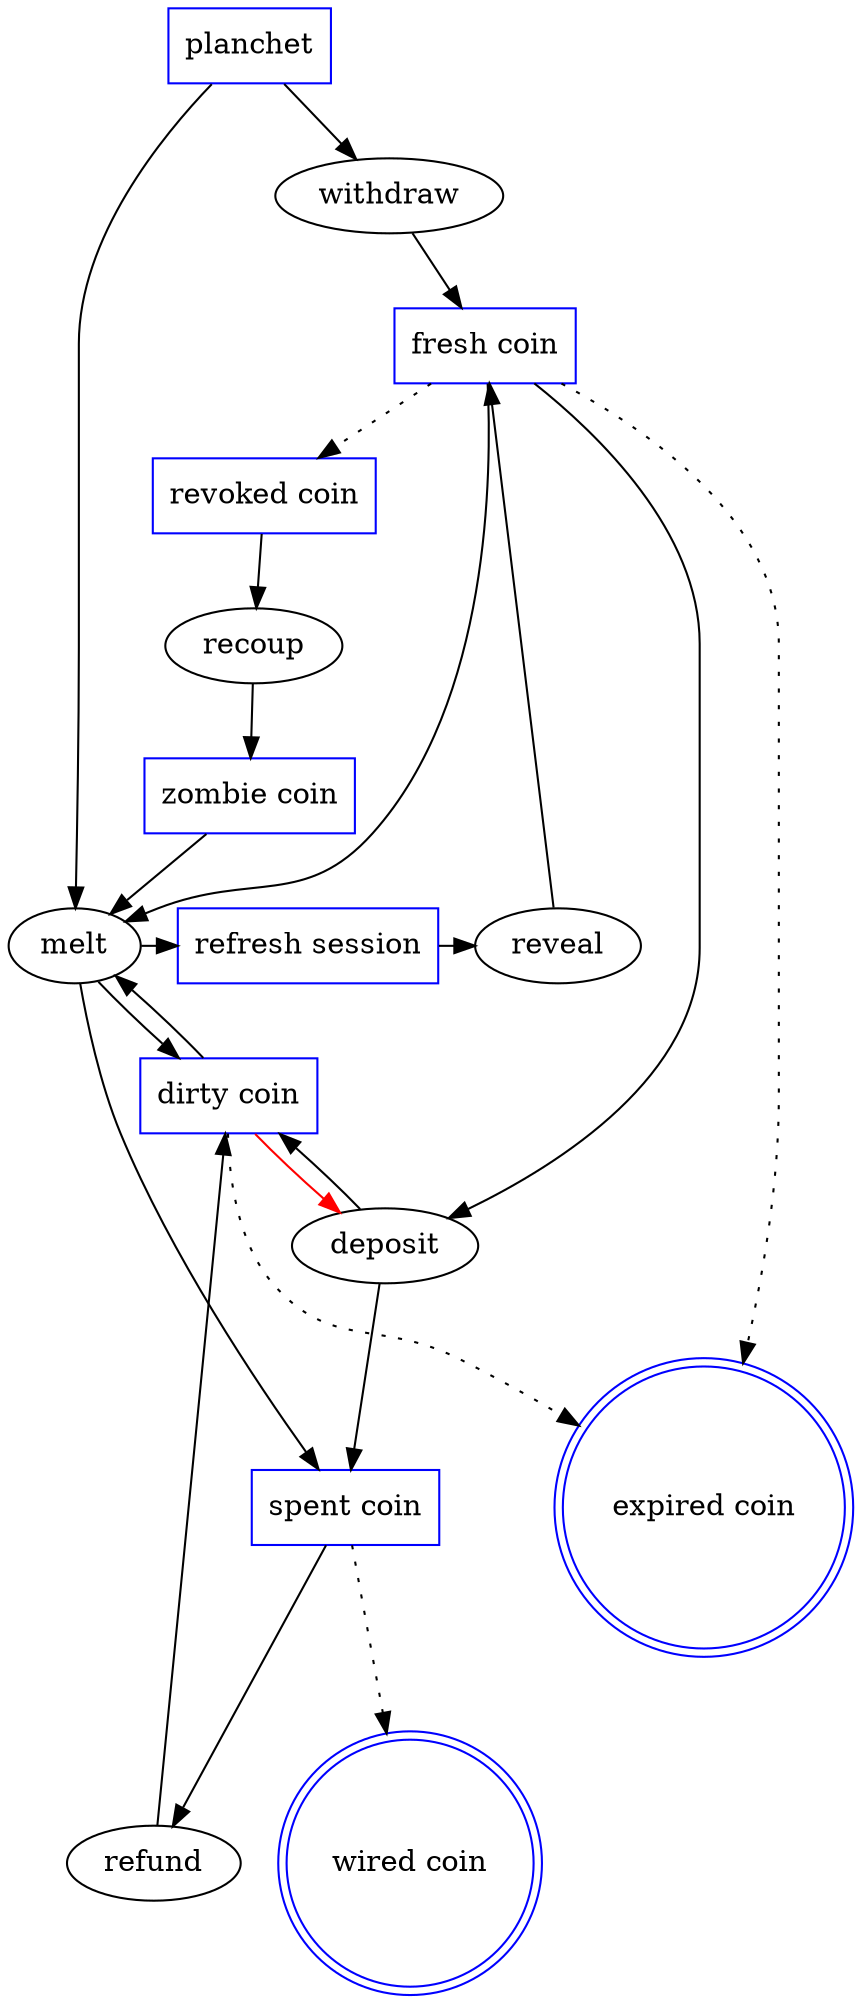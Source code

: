 digraph Coin {

  planchet [color=blue, shape="box"];
  fresh [color=blue, label="fresh coin", shape="box"];
  rs [color=blue, label="refresh session", shape="box"];
  partial [color=blue, label="dirty coin", shape="box"];
  revoked [color=blue, label="revoked coin", shape="box"];
  zombie [color=blue, label="zombie coin", shape="box"];
  spent [color=blue, label="spent coin", shape="box"];
  wired [color=blue, label="wired coin", shape="doublecircle"];
  expired [color=blue, label="expired coin", shape="doublecircle"];

  subgraph {
    rank = same; spent; expired;
  }

  subgraph {
    withdraw; melt;
  }

  subgraph {
    rank = same; melt; reveal; rs;
  }


  planchet->withdraw;
  planchet->melt;
  withdraw->fresh;
  fresh->deposit;
  fresh->melt;
  deposit->partial;
  deposit->spent;
  melt->rs;
  rs->reveal;
  reveal->fresh;
  melt->partial;
  melt->spent;
  spent->refund;
  refund->partial;
  spent->wired [style=dotted];
  partial->expired [style=dotted];
  partial->melt;
  partial->deposit [color=red];
  fresh->expired [style=dotted];
  fresh->revoked [style=dotted];
  revoked->recoup;
  recoup->zombie;
  zombie->melt;
}
